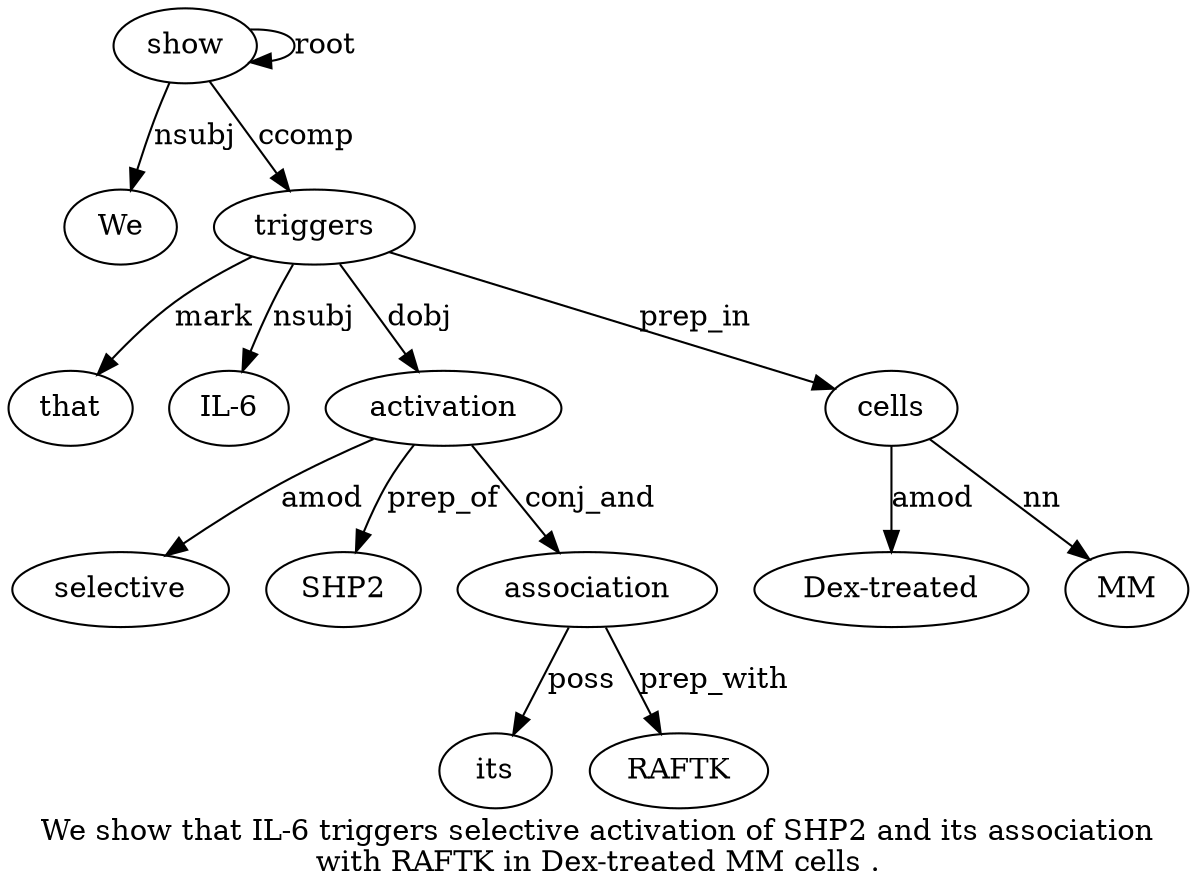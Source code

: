 digraph "We show that IL-6 triggers selective activation of SHP2 and its association with RAFTK in Dex-treated MM cells ." {
label="We show that IL-6 triggers selective activation of SHP2 and its association
with RAFTK in Dex-treated MM cells .";
show2 [style=filled, fillcolor=white, label=show];
We1 [style=filled, fillcolor=white, label=We];
show2 -> We1  [label=nsubj];
show2 -> show2  [label=root];
triggers5 [style=filled, fillcolor=white, label=triggers];
that3 [style=filled, fillcolor=white, label=that];
triggers5 -> that3  [label=mark];
"IL-64" [style=filled, fillcolor=white, label="IL-6"];
triggers5 -> "IL-64"  [label=nsubj];
show2 -> triggers5  [label=ccomp];
activation7 [style=filled, fillcolor=white, label=activation];
selective6 [style=filled, fillcolor=white, label=selective];
activation7 -> selective6  [label=amod];
triggers5 -> activation7  [label=dobj];
SHP29 [style=filled, fillcolor=white, label=SHP2];
activation7 -> SHP29  [label=prep_of];
association12 [style=filled, fillcolor=white, label=association];
its11 [style=filled, fillcolor=white, label=its];
association12 -> its11  [label=poss];
activation7 -> association12  [label=conj_and];
RAFTK14 [style=filled, fillcolor=white, label=RAFTK];
association12 -> RAFTK14  [label=prep_with];
cells18 [style=filled, fillcolor=white, label=cells];
"Dex-treated16" [style=filled, fillcolor=white, label="Dex-treated"];
cells18 -> "Dex-treated16"  [label=amod];
MM17 [style=filled, fillcolor=white, label=MM];
cells18 -> MM17  [label=nn];
triggers5 -> cells18  [label=prep_in];
}
